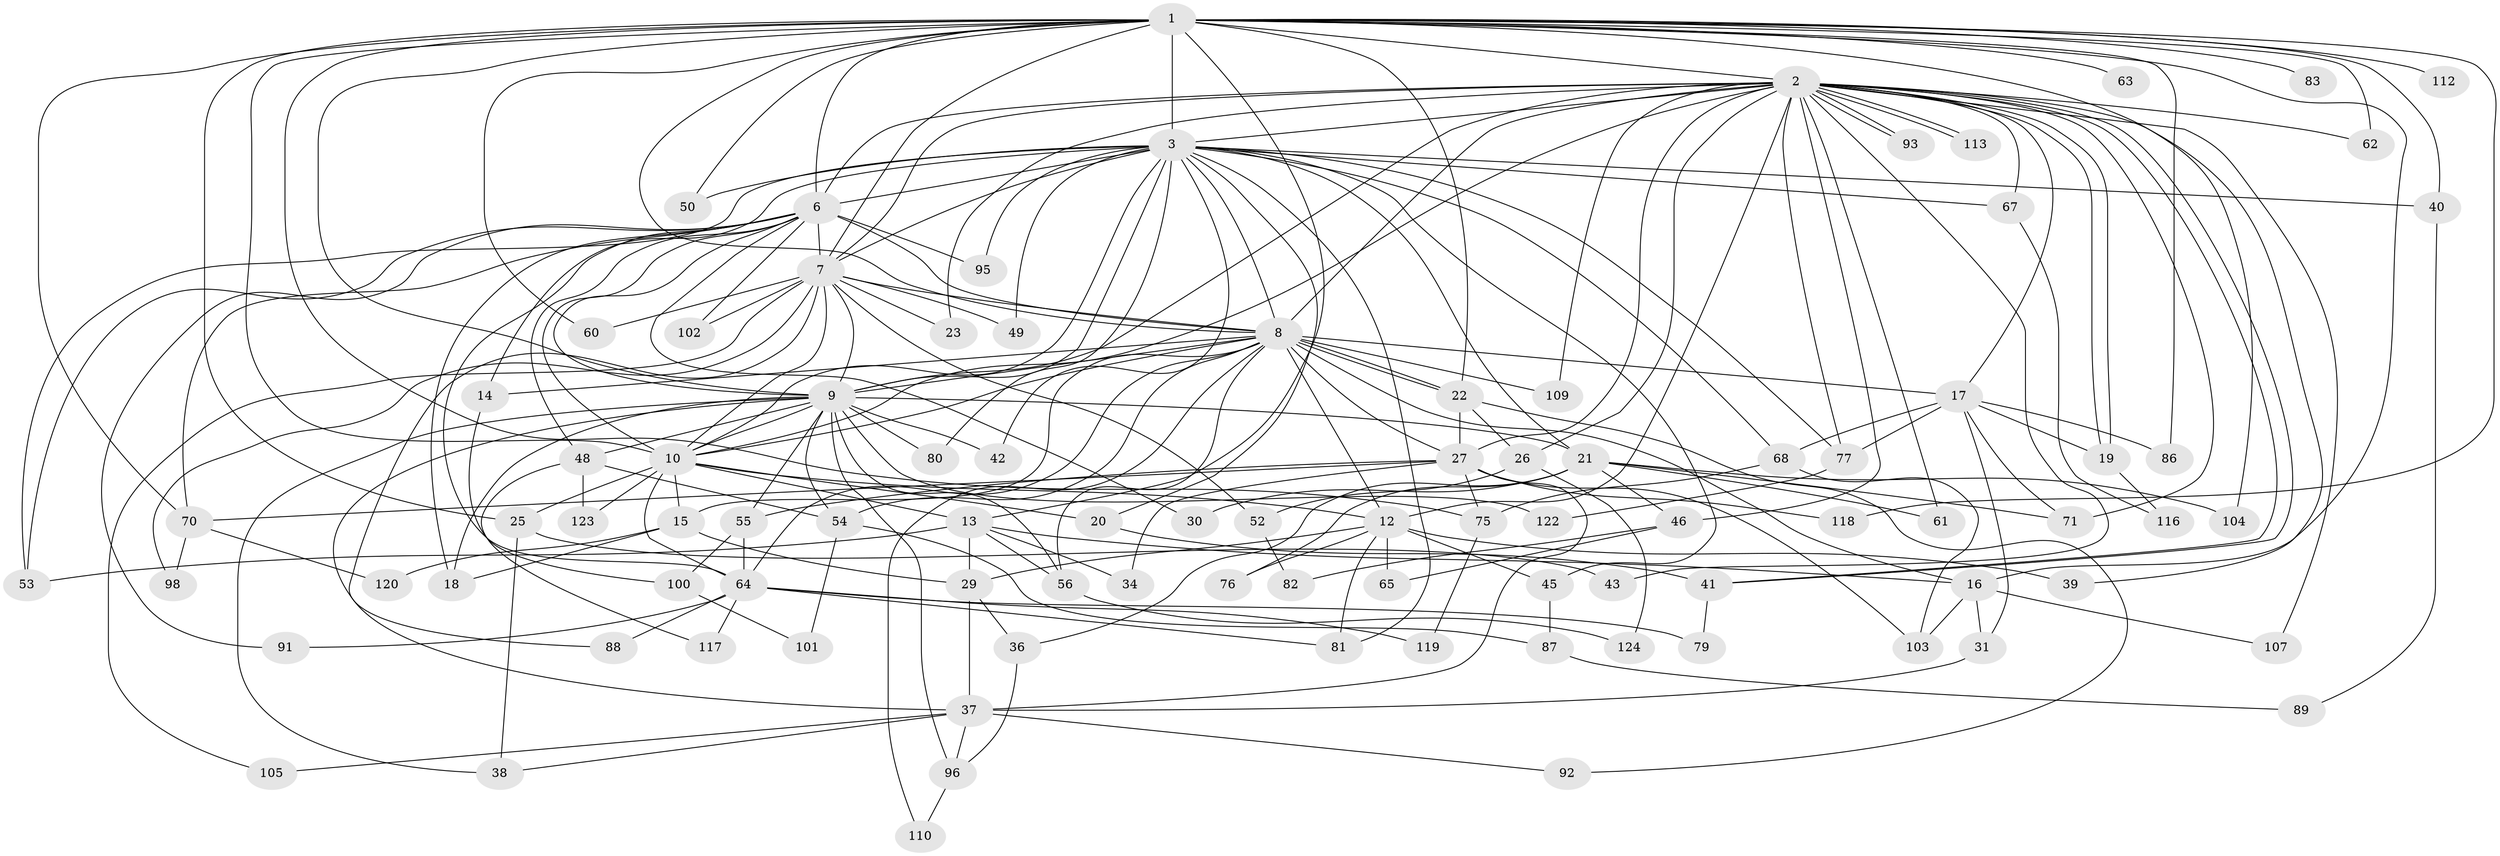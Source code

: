 // original degree distribution, {16: 0.015873015873015872, 35: 0.007936507936507936, 15: 0.007936507936507936, 21: 0.007936507936507936, 22: 0.007936507936507936, 19: 0.015873015873015872, 18: 0.007936507936507936, 23: 0.007936507936507936, 4: 0.1111111111111111, 8: 0.015873015873015872, 7: 0.007936507936507936, 3: 0.2222222222222222, 5: 0.031746031746031744, 9: 0.023809523809523808, 6: 0.007936507936507936, 2: 0.49206349206349204, 10: 0.007936507936507936}
// Generated by graph-tools (version 1.1) at 2025/10/02/27/25 16:10:56]
// undirected, 92 vertices, 216 edges
graph export_dot {
graph [start="1"]
  node [color=gray90,style=filled];
  1 [super="+5"];
  2 [super="+69"];
  3 [super="+4"];
  6 [super="+126"];
  7 [super="+32"];
  8 [super="+11"];
  9 [super="+33"];
  10 [super="+90"];
  12 [super="+73"];
  13;
  14;
  15 [super="+51"];
  16 [super="+44"];
  17 [super="+28"];
  18 [super="+58"];
  19 [super="+66"];
  20;
  21 [super="+35"];
  22 [super="+24"];
  23;
  25;
  26;
  27 [super="+47"];
  29 [super="+85"];
  30;
  31 [super="+59"];
  34;
  36;
  37 [super="+115"];
  38 [super="+57"];
  39;
  40;
  41 [super="+72"];
  42;
  43;
  45;
  46;
  48;
  49;
  50;
  52;
  53 [super="+121"];
  54 [super="+84"];
  55 [super="+108"];
  56 [super="+74"];
  60;
  61;
  62 [super="+97"];
  63;
  64 [super="+111"];
  65;
  67;
  68 [super="+99"];
  70 [super="+94"];
  71 [super="+78"];
  75;
  76;
  77 [super="+106"];
  79;
  80;
  81;
  82;
  83;
  86;
  87;
  88;
  89;
  91;
  92;
  93;
  95;
  96 [super="+125"];
  98;
  100;
  101;
  102;
  103 [super="+114"];
  104;
  105;
  107;
  109;
  110;
  112;
  113;
  116;
  117;
  118;
  119;
  120;
  122;
  123;
  124;
  1 -- 2 [weight=3];
  1 -- 3 [weight=4];
  1 -- 6 [weight=2];
  1 -- 7 [weight=2];
  1 -- 8 [weight=2];
  1 -- 9 [weight=2];
  1 -- 10 [weight=2];
  1 -- 13;
  1 -- 60;
  1 -- 62;
  1 -- 83 [weight=2];
  1 -- 112 [weight=2];
  1 -- 118;
  1 -- 70;
  1 -- 75;
  1 -- 16;
  1 -- 86;
  1 -- 25;
  1 -- 40;
  1 -- 104;
  1 -- 50;
  1 -- 63;
  1 -- 22;
  2 -- 3 [weight=2];
  2 -- 6;
  2 -- 7;
  2 -- 8 [weight=2];
  2 -- 9;
  2 -- 10;
  2 -- 12;
  2 -- 17;
  2 -- 19;
  2 -- 19;
  2 -- 23;
  2 -- 26;
  2 -- 39;
  2 -- 41;
  2 -- 41;
  2 -- 43;
  2 -- 46;
  2 -- 61;
  2 -- 62 [weight=2];
  2 -- 67;
  2 -- 77;
  2 -- 93;
  2 -- 93;
  2 -- 107;
  2 -- 109;
  2 -- 113;
  2 -- 113;
  2 -- 27;
  2 -- 71;
  3 -- 6 [weight=3];
  3 -- 7 [weight=2];
  3 -- 8 [weight=2];
  3 -- 9 [weight=3];
  3 -- 10 [weight=2];
  3 -- 45;
  3 -- 67;
  3 -- 68;
  3 -- 77;
  3 -- 14;
  3 -- 80;
  3 -- 81;
  3 -- 20;
  3 -- 21 [weight=2];
  3 -- 95;
  3 -- 40;
  3 -- 42;
  3 -- 49;
  3 -- 50;
  3 -- 53;
  6 -- 7;
  6 -- 8;
  6 -- 9;
  6 -- 10;
  6 -- 30;
  6 -- 48;
  6 -- 53;
  6 -- 64;
  6 -- 91;
  6 -- 95;
  6 -- 102;
  6 -- 70;
  6 -- 18;
  7 -- 8;
  7 -- 9;
  7 -- 10;
  7 -- 23;
  7 -- 49;
  7 -- 52;
  7 -- 60;
  7 -- 88;
  7 -- 98;
  7 -- 102;
  7 -- 105;
  8 -- 9;
  8 -- 10;
  8 -- 12;
  8 -- 14;
  8 -- 15 [weight=2];
  8 -- 16;
  8 -- 17 [weight=2];
  8 -- 22;
  8 -- 22;
  8 -- 64;
  8 -- 109;
  8 -- 110;
  8 -- 27;
  8 -- 56;
  8 -- 54;
  9 -- 10;
  9 -- 18;
  9 -- 21;
  9 -- 37;
  9 -- 38;
  9 -- 48;
  9 -- 55;
  9 -- 56;
  9 -- 96;
  9 -- 122;
  9 -- 80;
  9 -- 54;
  9 -- 42;
  10 -- 13;
  10 -- 15;
  10 -- 20;
  10 -- 25;
  10 -- 123;
  10 -- 12;
  10 -- 64;
  12 -- 29;
  12 -- 39;
  12 -- 45;
  12 -- 65;
  12 -- 81;
  12 -- 76;
  13 -- 29;
  13 -- 34;
  13 -- 56;
  13 -- 16;
  13 -- 53;
  14 -- 100;
  15 -- 18;
  15 -- 120;
  15 -- 29;
  16 -- 31;
  16 -- 107;
  16 -- 103;
  17 -- 31;
  17 -- 68;
  17 -- 71;
  17 -- 86;
  17 -- 19;
  17 -- 77;
  19 -- 116;
  20 -- 41;
  21 -- 30;
  21 -- 36;
  21 -- 46;
  21 -- 71;
  21 -- 76;
  21 -- 104;
  21 -- 61;
  22 -- 26;
  22 -- 27;
  22 -- 92;
  25 -- 43;
  25 -- 38;
  26 -- 52;
  26 -- 124;
  27 -- 34;
  27 -- 37;
  27 -- 55;
  27 -- 70;
  27 -- 75;
  27 -- 118;
  27 -- 103;
  29 -- 36;
  29 -- 37;
  31 -- 37;
  36 -- 96;
  37 -- 38;
  37 -- 92;
  37 -- 105;
  37 -- 96;
  40 -- 89;
  41 -- 79;
  45 -- 87;
  46 -- 65;
  46 -- 82;
  48 -- 54;
  48 -- 117;
  48 -- 123;
  52 -- 82;
  54 -- 101;
  54 -- 87;
  55 -- 100;
  55 -- 64;
  56 -- 124;
  64 -- 79;
  64 -- 88;
  64 -- 91;
  64 -- 119;
  64 -- 81;
  64 -- 117;
  67 -- 116;
  68 -- 75;
  68 -- 103;
  70 -- 98;
  70 -- 120;
  75 -- 119;
  77 -- 122;
  87 -- 89;
  96 -- 110;
  100 -- 101;
}
